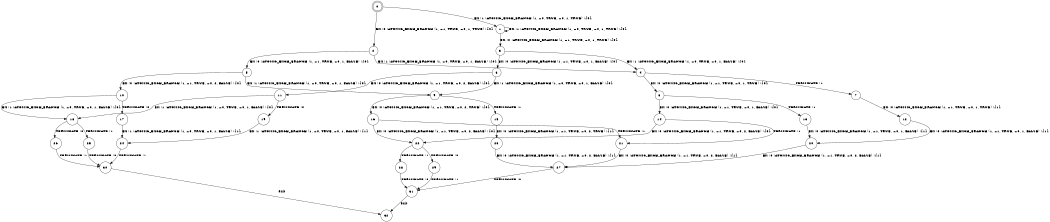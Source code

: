 digraph BCG {
size = "7, 10.5";
center = TRUE;
node [shape = circle];
0 [peripheries = 2];
0 -> 1 [label = "EX !1 !ATOMIC_EXCH_BRANCH (1, +0, TRUE, +0, 1, TRUE) !{0}"];
0 -> 2 [label = "EX !0 !ATOMIC_EXCH_BRANCH (1, +1, TRUE, +0, 1, TRUE) !{0}"];
1 -> 3 [label = "EX !0 !ATOMIC_EXCH_BRANCH (1, +1, TRUE, +0, 1, TRUE) !{0}"];
1 -> 1 [label = "EX !1 !ATOMIC_EXCH_BRANCH (1, +0, TRUE, +0, 1, TRUE) !{0}"];
2 -> 4 [label = "EX !1 !ATOMIC_EXCH_BRANCH (1, +0, TRUE, +0, 1, FALSE) !{0}"];
2 -> 5 [label = "EX !0 !ATOMIC_EXCH_BRANCH (1, +1, TRUE, +0, 1, FALSE) !{0}"];
3 -> 4 [label = "EX !1 !ATOMIC_EXCH_BRANCH (1, +0, TRUE, +0, 1, FALSE) !{0}"];
3 -> 6 [label = "EX !0 !ATOMIC_EXCH_BRANCH (1, +1, TRUE, +0, 1, FALSE) !{0}"];
4 -> 7 [label = "TERMINATE !1"];
4 -> 8 [label = "EX !0 !ATOMIC_EXCH_BRANCH (1, +1, TRUE, +0, 1, TRUE) !{0}"];
5 -> 9 [label = "EX !1 !ATOMIC_EXCH_BRANCH (1, +0, TRUE, +0, 1, FALSE) !{0}"];
5 -> 10 [label = "EX !0 !ATOMIC_EXCH_BRANCH (1, +1, TRUE, +0, 2, FALSE) !{0}"];
6 -> 9 [label = "EX !1 !ATOMIC_EXCH_BRANCH (1, +0, TRUE, +0, 1, FALSE) !{0}"];
6 -> 11 [label = "EX !0 !ATOMIC_EXCH_BRANCH (1, +1, TRUE, +0, 2, FALSE) !{0}"];
7 -> 12 [label = "EX !0 !ATOMIC_EXCH_BRANCH (1, +1, TRUE, +0, 1, TRUE) !{1}"];
8 -> 13 [label = "TERMINATE !1"];
8 -> 14 [label = "EX !0 !ATOMIC_EXCH_BRANCH (1, +1, TRUE, +0, 1, FALSE) !{0}"];
9 -> 15 [label = "TERMINATE !1"];
9 -> 16 [label = "EX !0 !ATOMIC_EXCH_BRANCH (1, +1, TRUE, +0, 2, TRUE) !{0}"];
10 -> 17 [label = "TERMINATE !0"];
10 -> 18 [label = "EX !1 !ATOMIC_EXCH_BRANCH (1, +0, TRUE, +0, 1, FALSE) !{0}"];
11 -> 19 [label = "TERMINATE !0"];
11 -> 18 [label = "EX !1 !ATOMIC_EXCH_BRANCH (1, +0, TRUE, +0, 1, FALSE) !{0}"];
12 -> 20 [label = "EX !0 !ATOMIC_EXCH_BRANCH (1, +1, TRUE, +0, 1, FALSE) !{1}"];
13 -> 20 [label = "EX !0 !ATOMIC_EXCH_BRANCH (1, +1, TRUE, +0, 1, FALSE) !{1}"];
14 -> 21 [label = "TERMINATE !1"];
14 -> 22 [label = "EX !0 !ATOMIC_EXCH_BRANCH (1, +1, TRUE, +0, 2, FALSE) !{0}"];
15 -> 23 [label = "EX !0 !ATOMIC_EXCH_BRANCH (1, +1, TRUE, +0, 2, TRUE) !{1}"];
16 -> 21 [label = "TERMINATE !1"];
16 -> 22 [label = "EX !0 !ATOMIC_EXCH_BRANCH (1, +1, TRUE, +0, 2, FALSE) !{0}"];
17 -> 24 [label = "EX !1 !ATOMIC_EXCH_BRANCH (1, +0, TRUE, +0, 1, FALSE) !{1}"];
18 -> 25 [label = "TERMINATE !1"];
18 -> 26 [label = "TERMINATE !0"];
19 -> 24 [label = "EX !1 !ATOMIC_EXCH_BRANCH (1, +0, TRUE, +0, 1, FALSE) !{1}"];
20 -> 27 [label = "EX !0 !ATOMIC_EXCH_BRANCH (1, +1, TRUE, +0, 2, FALSE) !{1}"];
21 -> 27 [label = "EX !0 !ATOMIC_EXCH_BRANCH (1, +1, TRUE, +0, 2, FALSE) !{1}"];
22 -> 28 [label = "TERMINATE !1"];
22 -> 29 [label = "TERMINATE !0"];
23 -> 27 [label = "EX !0 !ATOMIC_EXCH_BRANCH (1, +1, TRUE, +0, 2, FALSE) !{1}"];
24 -> 30 [label = "TERMINATE !1"];
25 -> 30 [label = "TERMINATE !0"];
26 -> 30 [label = "TERMINATE !1"];
27 -> 31 [label = "TERMINATE !0"];
28 -> 31 [label = "TERMINATE !0"];
29 -> 31 [label = "TERMINATE !1"];
30 -> 32 [label = "exit"];
31 -> 32 [label = "exit"];
}
